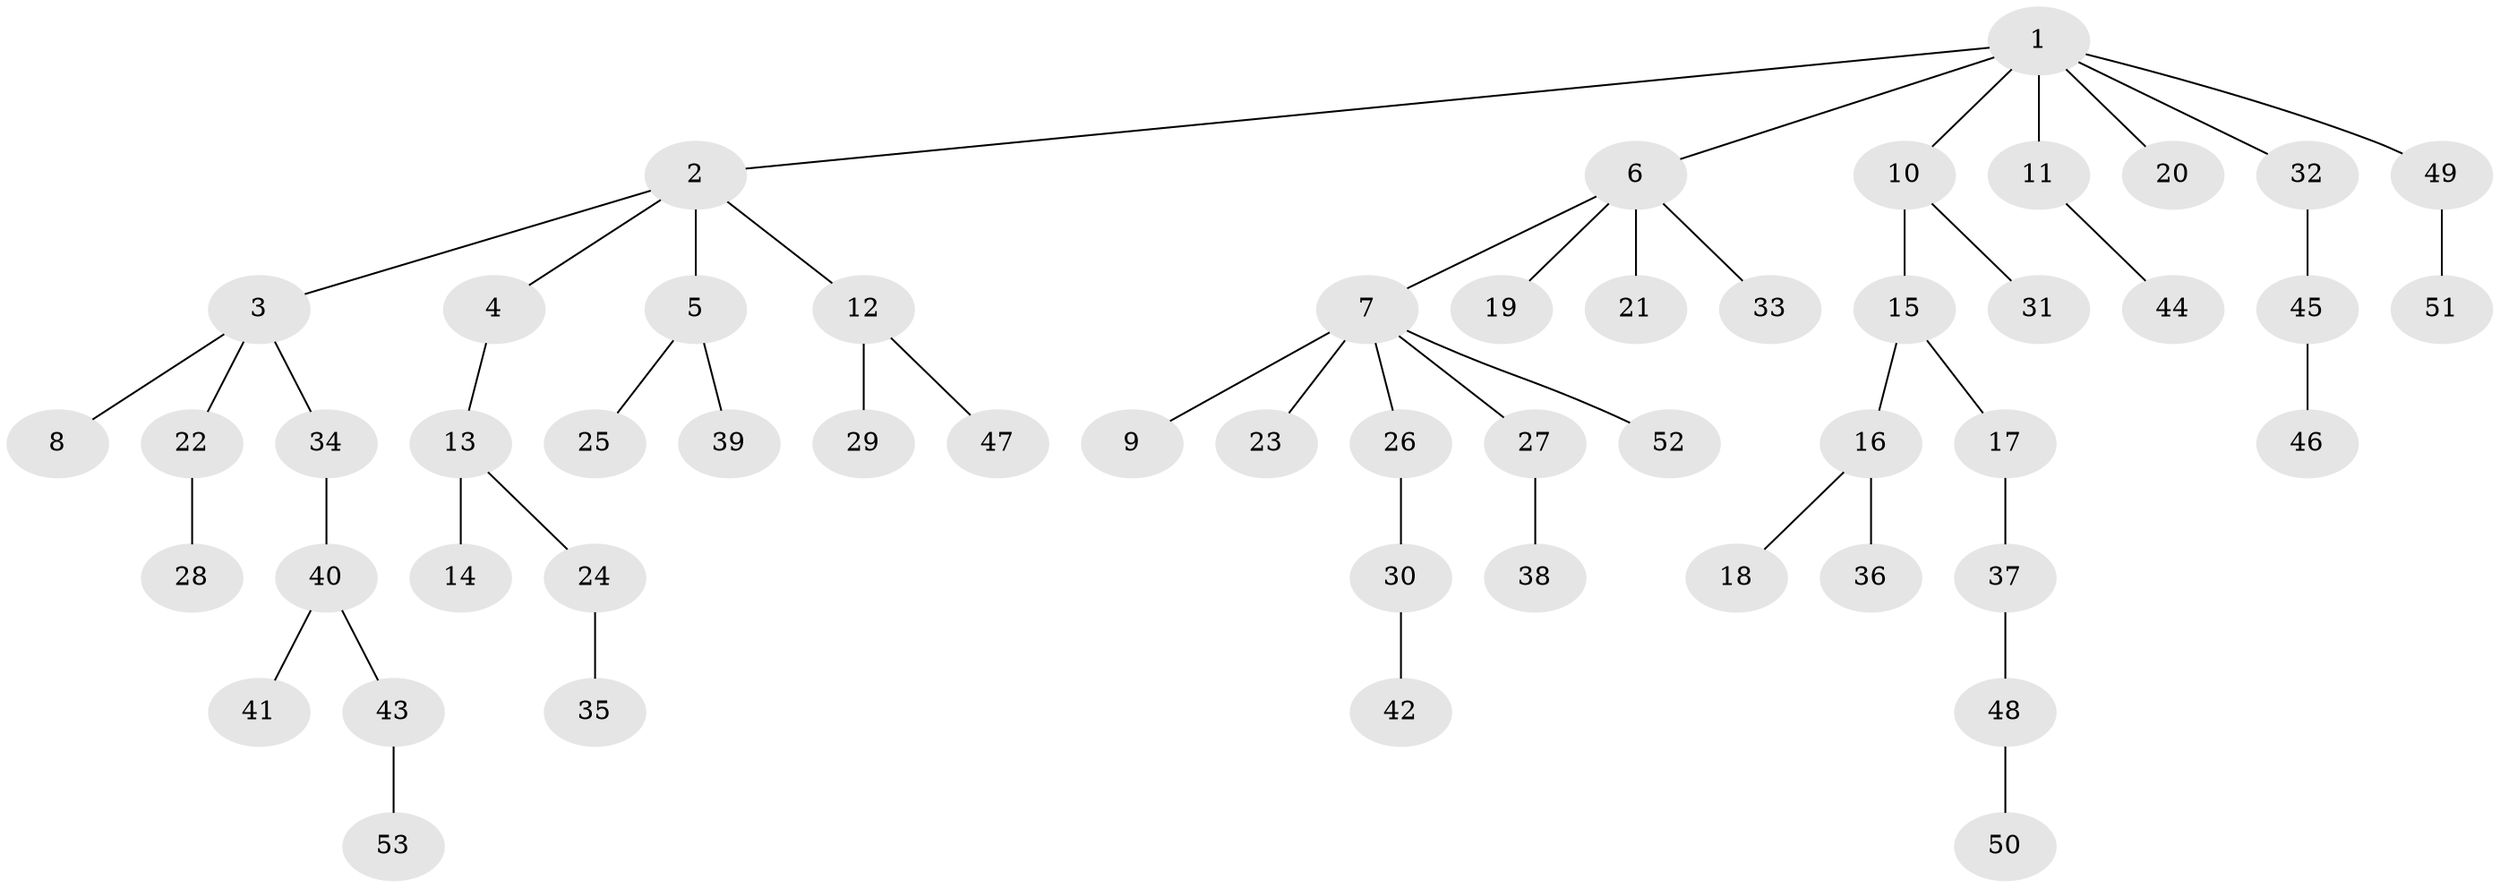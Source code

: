 // coarse degree distribution, {6: 0.08571428571428572, 3: 0.08571428571428572, 2: 0.17142857142857143, 4: 0.05714285714285714, 1: 0.6}
// Generated by graph-tools (version 1.1) at 2025/52/02/27/25 19:52:12]
// undirected, 53 vertices, 52 edges
graph export_dot {
graph [start="1"]
  node [color=gray90,style=filled];
  1;
  2;
  3;
  4;
  5;
  6;
  7;
  8;
  9;
  10;
  11;
  12;
  13;
  14;
  15;
  16;
  17;
  18;
  19;
  20;
  21;
  22;
  23;
  24;
  25;
  26;
  27;
  28;
  29;
  30;
  31;
  32;
  33;
  34;
  35;
  36;
  37;
  38;
  39;
  40;
  41;
  42;
  43;
  44;
  45;
  46;
  47;
  48;
  49;
  50;
  51;
  52;
  53;
  1 -- 2;
  1 -- 6;
  1 -- 10;
  1 -- 11;
  1 -- 20;
  1 -- 32;
  1 -- 49;
  2 -- 3;
  2 -- 4;
  2 -- 5;
  2 -- 12;
  3 -- 8;
  3 -- 22;
  3 -- 34;
  4 -- 13;
  5 -- 25;
  5 -- 39;
  6 -- 7;
  6 -- 19;
  6 -- 21;
  6 -- 33;
  7 -- 9;
  7 -- 23;
  7 -- 26;
  7 -- 27;
  7 -- 52;
  10 -- 15;
  10 -- 31;
  11 -- 44;
  12 -- 29;
  12 -- 47;
  13 -- 14;
  13 -- 24;
  15 -- 16;
  15 -- 17;
  16 -- 18;
  16 -- 36;
  17 -- 37;
  22 -- 28;
  24 -- 35;
  26 -- 30;
  27 -- 38;
  30 -- 42;
  32 -- 45;
  34 -- 40;
  37 -- 48;
  40 -- 41;
  40 -- 43;
  43 -- 53;
  45 -- 46;
  48 -- 50;
  49 -- 51;
}
